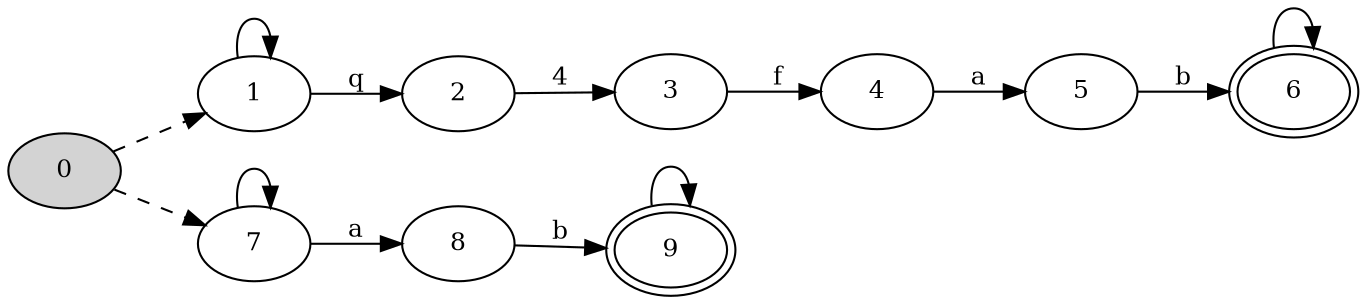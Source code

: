 digraph "SFA" {
rankdir=LR;

//Initial state
node [style = filled, shape = ellipse, peripheries = 1, fillcolor = "#d3d3d3ff", fontsize = 12]
0

//Final states
node [style = filled, shape = ellipse, peripheries = 2, fillcolor = white, fontsize = 12]
6
9

//Other states
node [style = filled, shape = ellipse, peripheries = 1, fillcolor = white, fontsize = 12]
1
2
3
4
5
7
8

//Transitions
0 -> 1 [label = "", style = dashed, fontsize = 12 ];
0 -> 7 [label = "", style = dashed, fontsize = 12 ];
1 -> 2 [label = "q", fontsize = 12 ];
1 -> 1 [label = "", fontsize = 12 ];
2 -> 3 [label = "4", fontsize = 12 ];
3 -> 4 [label = "f", fontsize = 12 ];
4 -> 5 [label = "a", fontsize = 12 ];
5 -> 6 [label = "b", fontsize = 12 ];
6 -> 6 [label = "", fontsize = 12 ];
7 -> 8 [label = "a", fontsize = 12 ];
7 -> 7 [label = "", fontsize = 12 ];
8 -> 9 [label = "b", fontsize = 12 ];
9 -> 9 [label = "", fontsize = 12 ];
}

